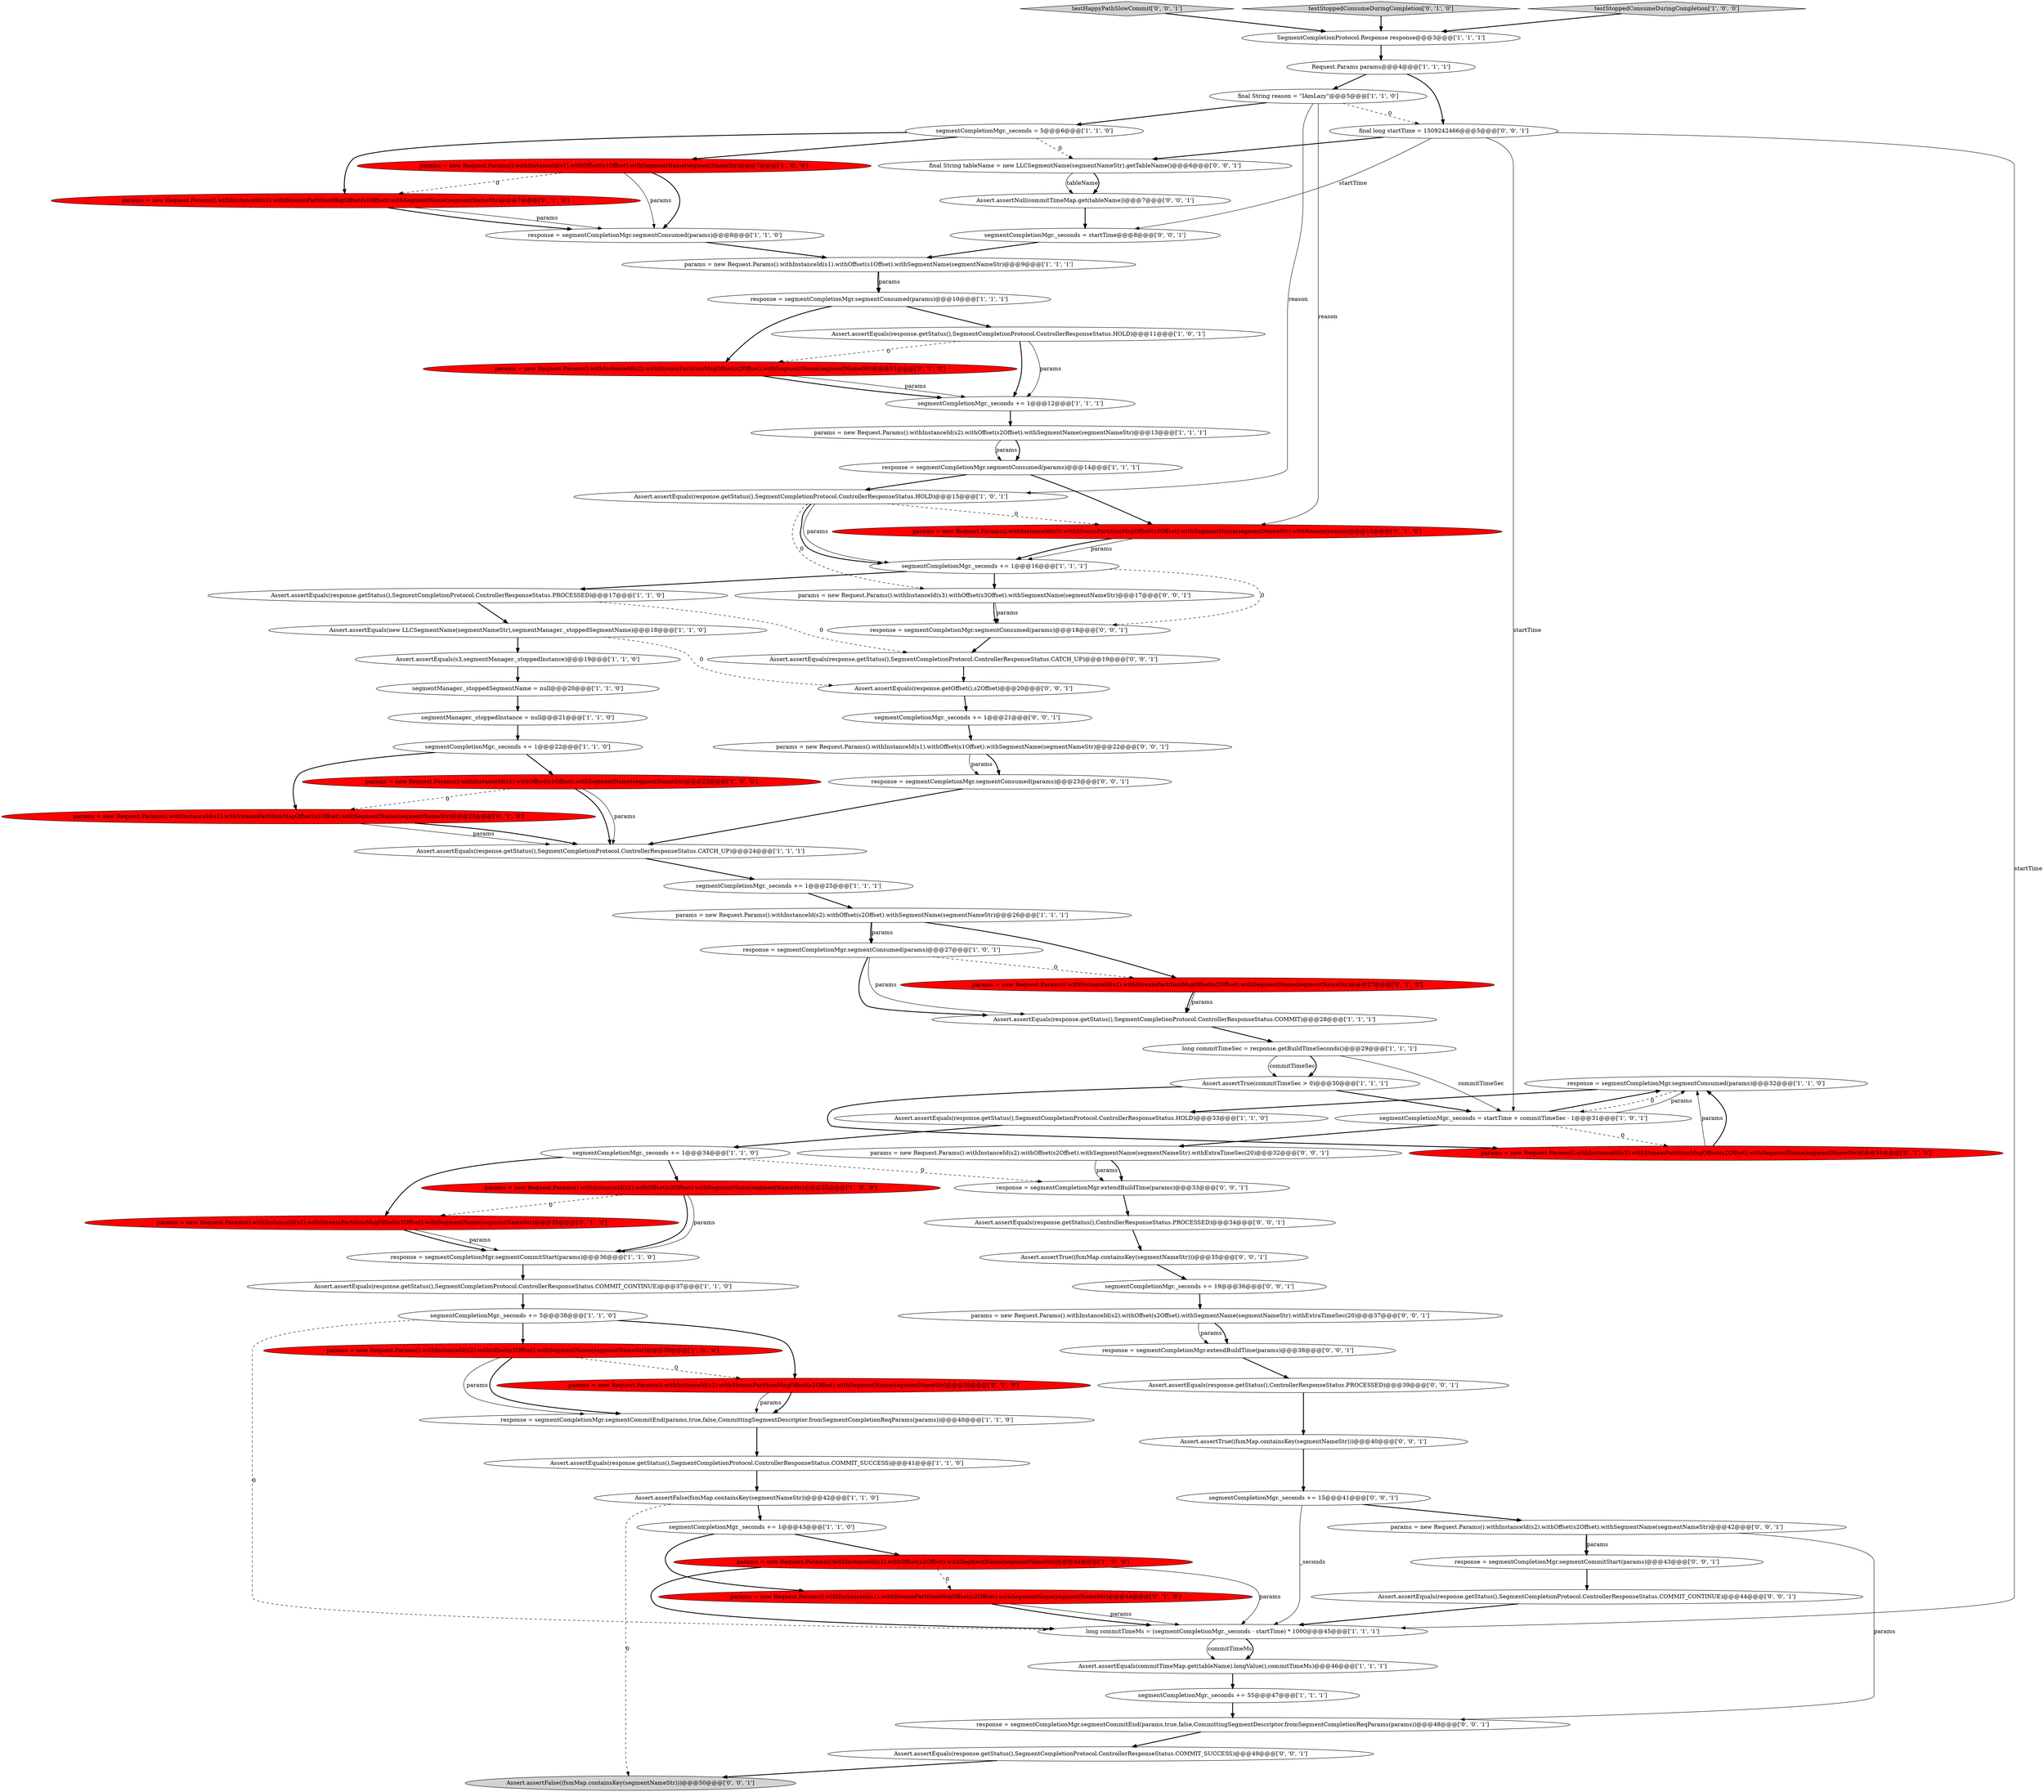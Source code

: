 digraph {
41 [style = filled, label = "response = segmentCompletionMgr.segmentConsumed(params)@@@32@@@['1', '1', '0']", fillcolor = white, shape = ellipse image = "AAA0AAABBB1BBB"];
11 [style = filled, label = "Assert.assertEquals(new LLCSegmentName(segmentNameStr),segmentManager._stoppedSegmentName)@@@18@@@['1', '1', '0']", fillcolor = white, shape = ellipse image = "AAA0AAABBB1BBB"];
7 [style = filled, label = "response = segmentCompletionMgr.segmentCommitStart(params)@@@36@@@['1', '1', '0']", fillcolor = white, shape = ellipse image = "AAA0AAABBB1BBB"];
24 [style = filled, label = "Assert.assertEquals(response.getStatus(),SegmentCompletionProtocol.ControllerResponseStatus.HOLD)@@@33@@@['1', '1', '0']", fillcolor = white, shape = ellipse image = "AAA0AAABBB1BBB"];
29 [style = filled, label = "Assert.assertEquals(response.getStatus(),SegmentCompletionProtocol.ControllerResponseStatus.PROCESSED)@@@17@@@['1', '1', '0']", fillcolor = white, shape = ellipse image = "AAA0AAABBB1BBB"];
21 [style = filled, label = "params = new Request.Params().withInstanceId(s2).withOffset(s2Offset).withSegmentName(segmentNameStr)@@@13@@@['1', '1', '1']", fillcolor = white, shape = ellipse image = "AAA0AAABBB1BBB"];
12 [style = filled, label = "final String reason = \"IAmLazy\"@@@5@@@['1', '1', '0']", fillcolor = white, shape = ellipse image = "AAA0AAABBB1BBB"];
70 [style = filled, label = "response = segmentCompletionMgr.segmentConsumed(params)@@@23@@@['0', '0', '1']", fillcolor = white, shape = ellipse image = "AAA0AAABBB3BBB"];
77 [style = filled, label = "testHappyPathSlowCommit['0', '0', '1']", fillcolor = lightgray, shape = diamond image = "AAA0AAABBB3BBB"];
48 [style = filled, label = "params = new Request.Params().withInstanceId(s2).withStreamPartitionMsgOffset(s2Offset).withSegmentName(segmentNameStr)@@@27@@@['0', '1', '0']", fillcolor = red, shape = ellipse image = "AAA1AAABBB2BBB"];
6 [style = filled, label = "segmentCompletionMgr._seconds = 5@@@6@@@['1', '1', '0']", fillcolor = white, shape = ellipse image = "AAA0AAABBB1BBB"];
27 [style = filled, label = "response = segmentCompletionMgr.segmentConsumed(params)@@@14@@@['1', '1', '1']", fillcolor = white, shape = ellipse image = "AAA0AAABBB1BBB"];
14 [style = filled, label = "params = new Request.Params().withInstanceId(s2).withOffset(s2Offset).withSegmentName(segmentNameStr)@@@35@@@['1', '0', '0']", fillcolor = red, shape = ellipse image = "AAA1AAABBB1BBB"];
40 [style = filled, label = "segmentCompletionMgr._seconds += 5@@@38@@@['1', '1', '0']", fillcolor = white, shape = ellipse image = "AAA0AAABBB1BBB"];
44 [style = filled, label = "params = new Request.Params().withInstanceId(s1).withOffset(s1Offset).withSegmentName(segmentNameStr)@@@23@@@['1', '0', '0']", fillcolor = red, shape = ellipse image = "AAA1AAABBB1BBB"];
26 [style = filled, label = "long commitTimeSec = response.getBuildTimeSeconds()@@@29@@@['1', '1', '1']", fillcolor = white, shape = ellipse image = "AAA0AAABBB1BBB"];
36 [style = filled, label = "params = new Request.Params().withInstanceId(s1).withOffset(s1Offset).withSegmentName(segmentNameStr)@@@7@@@['1', '0', '0']", fillcolor = red, shape = ellipse image = "AAA1AAABBB1BBB"];
63 [style = filled, label = "response = segmentCompletionMgr.segmentCommitEnd(params,true,false,CommittingSegmentDescriptor.fromSegmentCompletionReqParams(params))@@@48@@@['0', '0', '1']", fillcolor = white, shape = ellipse image = "AAA0AAABBB3BBB"];
17 [style = filled, label = "segmentCompletionMgr._seconds += 1@@@12@@@['1', '1', '1']", fillcolor = white, shape = ellipse image = "AAA0AAABBB1BBB"];
37 [style = filled, label = "SegmentCompletionProtocol.Response response@@@3@@@['1', '1', '1']", fillcolor = white, shape = ellipse image = "AAA0AAABBB1BBB"];
19 [style = filled, label = "segmentCompletionMgr._seconds += 1@@@25@@@['1', '1', '1']", fillcolor = white, shape = ellipse image = "AAA0AAABBB1BBB"];
61 [style = filled, label = "Assert.assertEquals(response.getOffset(),s2Offset)@@@20@@@['0', '0', '1']", fillcolor = white, shape = ellipse image = "AAA0AAABBB3BBB"];
76 [style = filled, label = "Assert.assertEquals(response.getStatus(),SegmentCompletionProtocol.ControllerResponseStatus.COMMIT_CONTINUE)@@@44@@@['0', '0', '1']", fillcolor = white, shape = ellipse image = "AAA0AAABBB3BBB"];
82 [style = filled, label = "Assert.assertFalse((fsmMap.containsKey(segmentNameStr)))@@@50@@@['0', '0', '1']", fillcolor = lightgray, shape = ellipse image = "AAA0AAABBB3BBB"];
22 [style = filled, label = "segmentManager._stoppedInstance = null@@@21@@@['1', '1', '0']", fillcolor = white, shape = ellipse image = "AAA0AAABBB1BBB"];
52 [style = filled, label = "params = new Request.Params().withInstanceId(s2).withStreamPartitionMsgOffset(s2Offset).withSegmentName(segmentNameStr)@@@39@@@['0', '1', '0']", fillcolor = red, shape = ellipse image = "AAA1AAABBB2BBB"];
62 [style = filled, label = "Assert.assertTrue((fsmMap.containsKey(segmentNameStr)))@@@40@@@['0', '0', '1']", fillcolor = white, shape = ellipse image = "AAA0AAABBB3BBB"];
53 [style = filled, label = "testStoppedConsumeDuringCompletion['0', '1', '0']", fillcolor = lightgray, shape = diamond image = "AAA0AAABBB2BBB"];
66 [style = filled, label = "segmentCompletionMgr._seconds += 1@@@21@@@['0', '0', '1']", fillcolor = white, shape = ellipse image = "AAA0AAABBB3BBB"];
60 [style = filled, label = "response = segmentCompletionMgr.segmentCommitStart(params)@@@43@@@['0', '0', '1']", fillcolor = white, shape = ellipse image = "AAA0AAABBB3BBB"];
47 [style = filled, label = "params = new Request.Params().withInstanceId(s1).withStreamPartitionMsgOffset(s1Offset).withSegmentName(segmentNameStr)@@@7@@@['0', '1', '0']", fillcolor = red, shape = ellipse image = "AAA1AAABBB2BBB"];
34 [style = filled, label = "segmentManager._stoppedSegmentName = null@@@20@@@['1', '1', '0']", fillcolor = white, shape = ellipse image = "AAA0AAABBB1BBB"];
1 [style = filled, label = "segmentCompletionMgr._seconds += 1@@@16@@@['1', '1', '1']", fillcolor = white, shape = ellipse image = "AAA0AAABBB1BBB"];
25 [style = filled, label = "params = new Request.Params().withInstanceId(s2).withOffset(s2Offset).withSegmentName(segmentNameStr)@@@39@@@['1', '0', '0']", fillcolor = red, shape = ellipse image = "AAA1AAABBB1BBB"];
32 [style = filled, label = "Assert.assertEquals(response.getStatus(),SegmentCompletionProtocol.ControllerResponseStatus.HOLD)@@@11@@@['1', '0', '1']", fillcolor = white, shape = ellipse image = "AAA0AAABBB1BBB"];
43 [style = filled, label = "response = segmentCompletionMgr.segmentConsumed(params)@@@27@@@['1', '0', '1']", fillcolor = white, shape = ellipse image = "AAA0AAABBB1BBB"];
75 [style = filled, label = "response = segmentCompletionMgr.segmentConsumed(params)@@@18@@@['0', '0', '1']", fillcolor = white, shape = ellipse image = "AAA0AAABBB3BBB"];
5 [style = filled, label = "params = new Request.Params().withInstanceId(s1).withOffset(s1Offset).withSegmentName(segmentNameStr)@@@9@@@['1', '1', '1']", fillcolor = white, shape = ellipse image = "AAA0AAABBB1BBB"];
13 [style = filled, label = "Assert.assertTrue(commitTimeSec > 0)@@@30@@@['1', '1', '1']", fillcolor = white, shape = ellipse image = "AAA0AAABBB1BBB"];
67 [style = filled, label = "params = new Request.Params().withInstanceId(s3).withOffset(s3Offset).withSegmentName(segmentNameStr)@@@17@@@['0', '0', '1']", fillcolor = white, shape = ellipse image = "AAA0AAABBB3BBB"];
55 [style = filled, label = "params = new Request.Params().withInstanceId(s1).withStreamPartitionMsgOffset(s2Offset).withSegmentName(segmentNameStr)@@@44@@@['0', '1', '0']", fillcolor = red, shape = ellipse image = "AAA1AAABBB2BBB"];
83 [style = filled, label = "final long startTime = 1509242466@@@5@@@['0', '0', '1']", fillcolor = white, shape = ellipse image = "AAA0AAABBB3BBB"];
10 [style = filled, label = "Assert.assertEquals(response.getStatus(),SegmentCompletionProtocol.ControllerResponseStatus.COMMIT)@@@28@@@['1', '1', '1']", fillcolor = white, shape = ellipse image = "AAA0AAABBB1BBB"];
51 [style = filled, label = "params = new Request.Params().withInstanceId(s3).withStreamPartitionMsgOffset(s2Offset).withSegmentName(segmentNameStr)@@@31@@@['0', '1', '0']", fillcolor = red, shape = ellipse image = "AAA1AAABBB2BBB"];
9 [style = filled, label = "testStoppedConsumeDuringCompletion['1', '0', '0']", fillcolor = lightgray, shape = diamond image = "AAA0AAABBB1BBB"];
68 [style = filled, label = "params = new Request.Params().withInstanceId(s1).withOffset(s1Offset).withSegmentName(segmentNameStr)@@@22@@@['0', '0', '1']", fillcolor = white, shape = ellipse image = "AAA0AAABBB3BBB"];
72 [style = filled, label = "Assert.assertEquals(response.getStatus(),ControllerResponseStatus.PROCESSED)@@@39@@@['0', '0', '1']", fillcolor = white, shape = ellipse image = "AAA0AAABBB3BBB"];
8 [style = filled, label = "Assert.assertEquals(response.getStatus(),SegmentCompletionProtocol.ControllerResponseStatus.COMMIT_CONTINUE)@@@37@@@['1', '1', '0']", fillcolor = white, shape = ellipse image = "AAA0AAABBB1BBB"];
35 [style = filled, label = "segmentCompletionMgr._seconds += 1@@@34@@@['1', '1', '0']", fillcolor = white, shape = ellipse image = "AAA0AAABBB1BBB"];
23 [style = filled, label = "segmentCompletionMgr._seconds += 1@@@22@@@['1', '1', '0']", fillcolor = white, shape = ellipse image = "AAA0AAABBB1BBB"];
0 [style = filled, label = "Assert.assertFalse(fsmMap.containsKey(segmentNameStr))@@@42@@@['1', '1', '0']", fillcolor = white, shape = ellipse image = "AAA0AAABBB1BBB"];
4 [style = filled, label = "long commitTimeMs = (segmentCompletionMgr._seconds - startTime) * 1000@@@45@@@['1', '1', '1']", fillcolor = white, shape = ellipse image = "AAA0AAABBB1BBB"];
65 [style = filled, label = "response = segmentCompletionMgr.extendBuildTime(params)@@@38@@@['0', '0', '1']", fillcolor = white, shape = ellipse image = "AAA0AAABBB3BBB"];
42 [style = filled, label = "segmentCompletionMgr._seconds += 55@@@47@@@['1', '1', '1']", fillcolor = white, shape = ellipse image = "AAA0AAABBB1BBB"];
71 [style = filled, label = "Assert.assertTrue((fsmMap.containsKey(segmentNameStr)))@@@35@@@['0', '0', '1']", fillcolor = white, shape = ellipse image = "AAA0AAABBB3BBB"];
56 [style = filled, label = "Assert.assertEquals(response.getStatus(),SegmentCompletionProtocol.ControllerResponseStatus.COMMIT_SUCCESS)@@@49@@@['0', '0', '1']", fillcolor = white, shape = ellipse image = "AAA0AAABBB3BBB"];
33 [style = filled, label = "params = new Request.Params().withInstanceId(s1).withOffset(s2Offset).withSegmentName(segmentNameStr)@@@44@@@['1', '0', '0']", fillcolor = red, shape = ellipse image = "AAA1AAABBB1BBB"];
16 [style = filled, label = "Assert.assertEquals(response.getStatus(),SegmentCompletionProtocol.ControllerResponseStatus.COMMIT_SUCCESS)@@@41@@@['1', '1', '0']", fillcolor = white, shape = ellipse image = "AAA0AAABBB1BBB"];
50 [style = filled, label = "params = new Request.Params().withInstanceId(s1).withStreamPartitionMsgOffset(s1Offset).withSegmentName(segmentNameStr)@@@23@@@['0', '1', '0']", fillcolor = red, shape = ellipse image = "AAA1AAABBB2BBB"];
46 [style = filled, label = "params = new Request.Params().withInstanceId(s3).withStreamPartitionMsgOffset(s3Offset).withSegmentName(segmentNameStr).withReason(reason)@@@15@@@['0', '1', '0']", fillcolor = red, shape = ellipse image = "AAA1AAABBB2BBB"];
30 [style = filled, label = "response = segmentCompletionMgr.segmentCommitEnd(params,true,false,CommittingSegmentDescriptor.fromSegmentCompletionReqParams(params))@@@40@@@['1', '1', '0']", fillcolor = white, shape = ellipse image = "AAA0AAABBB1BBB"];
64 [style = filled, label = "final String tableName = new LLCSegmentName(segmentNameStr).getTableName()@@@6@@@['0', '0', '1']", fillcolor = white, shape = ellipse image = "AAA0AAABBB3BBB"];
69 [style = filled, label = "Assert.assertEquals(response.getStatus(),ControllerResponseStatus.PROCESSED)@@@34@@@['0', '0', '1']", fillcolor = white, shape = ellipse image = "AAA0AAABBB3BBB"];
81 [style = filled, label = "Assert.assertEquals(response.getStatus(),SegmentCompletionProtocol.ControllerResponseStatus.CATCH_UP)@@@19@@@['0', '0', '1']", fillcolor = white, shape = ellipse image = "AAA0AAABBB3BBB"];
45 [style = filled, label = "params = new Request.Params().withInstanceId(s2).withOffset(s2Offset).withSegmentName(segmentNameStr)@@@26@@@['1', '1', '1']", fillcolor = white, shape = ellipse image = "AAA0AAABBB1BBB"];
74 [style = filled, label = "response = segmentCompletionMgr.extendBuildTime(params)@@@33@@@['0', '0', '1']", fillcolor = white, shape = ellipse image = "AAA0AAABBB3BBB"];
49 [style = filled, label = "params = new Request.Params().withInstanceId(s2).withStreamPartitionMsgOffset(s2Offset).withSegmentName(segmentNameStr)@@@11@@@['0', '1', '0']", fillcolor = red, shape = ellipse image = "AAA1AAABBB2BBB"];
79 [style = filled, label = "segmentCompletionMgr._seconds += 15@@@41@@@['0', '0', '1']", fillcolor = white, shape = ellipse image = "AAA0AAABBB3BBB"];
18 [style = filled, label = "Assert.assertEquals(s3,segmentManager._stoppedInstance)@@@19@@@['1', '1', '0']", fillcolor = white, shape = ellipse image = "AAA0AAABBB1BBB"];
59 [style = filled, label = "params = new Request.Params().withInstanceId(s2).withOffset(s2Offset).withSegmentName(segmentNameStr).withExtraTimeSec(20)@@@32@@@['0', '0', '1']", fillcolor = white, shape = ellipse image = "AAA0AAABBB3BBB"];
20 [style = filled, label = "response = segmentCompletionMgr.segmentConsumed(params)@@@8@@@['1', '1', '0']", fillcolor = white, shape = ellipse image = "AAA0AAABBB1BBB"];
2 [style = filled, label = "segmentCompletionMgr._seconds = startTime + commitTimeSec - 1@@@31@@@['1', '0', '1']", fillcolor = white, shape = ellipse image = "AAA0AAABBB1BBB"];
28 [style = filled, label = "Assert.assertEquals(commitTimeMap.get(tableName).longValue(),commitTimeMs)@@@46@@@['1', '1', '1']", fillcolor = white, shape = ellipse image = "AAA0AAABBB1BBB"];
31 [style = filled, label = "response = segmentCompletionMgr.segmentConsumed(params)@@@10@@@['1', '1', '1']", fillcolor = white, shape = ellipse image = "AAA0AAABBB1BBB"];
39 [style = filled, label = "Assert.assertEquals(response.getStatus(),SegmentCompletionProtocol.ControllerResponseStatus.HOLD)@@@15@@@['1', '0', '1']", fillcolor = white, shape = ellipse image = "AAA0AAABBB1BBB"];
73 [style = filled, label = "params = new Request.Params().withInstanceId(s2).withOffset(s2Offset).withSegmentName(segmentNameStr)@@@42@@@['0', '0', '1']", fillcolor = white, shape = ellipse image = "AAA0AAABBB3BBB"];
3 [style = filled, label = "Request.Params params@@@4@@@['1', '1', '1']", fillcolor = white, shape = ellipse image = "AAA0AAABBB1BBB"];
54 [style = filled, label = "params = new Request.Params().withInstanceId(s2).withStreamPartitionMsgOffset(s2Offset).withSegmentName(segmentNameStr)@@@35@@@['0', '1', '0']", fillcolor = red, shape = ellipse image = "AAA1AAABBB2BBB"];
57 [style = filled, label = "params = new Request.Params().withInstanceId(s2).withOffset(s2Offset).withSegmentName(segmentNameStr).withExtraTimeSec(20)@@@37@@@['0', '0', '1']", fillcolor = white, shape = ellipse image = "AAA0AAABBB3BBB"];
58 [style = filled, label = "segmentCompletionMgr._seconds = startTime@@@8@@@['0', '0', '1']", fillcolor = white, shape = ellipse image = "AAA0AAABBB3BBB"];
38 [style = filled, label = "segmentCompletionMgr._seconds += 1@@@43@@@['1', '1', '0']", fillcolor = white, shape = ellipse image = "AAA0AAABBB1BBB"];
80 [style = filled, label = "segmentCompletionMgr._seconds += 19@@@36@@@['0', '0', '1']", fillcolor = white, shape = ellipse image = "AAA0AAABBB3BBB"];
15 [style = filled, label = "Assert.assertEquals(response.getStatus(),SegmentCompletionProtocol.ControllerResponseStatus.CATCH_UP)@@@24@@@['1', '1', '1']", fillcolor = white, shape = ellipse image = "AAA0AAABBB1BBB"];
78 [style = filled, label = "Assert.assertNull(commitTimeMap.get(tableName))@@@7@@@['0', '0', '1']", fillcolor = white, shape = ellipse image = "AAA0AAABBB3BBB"];
74->69 [style = bold, label=""];
1->67 [style = bold, label=""];
16->0 [style = bold, label=""];
61->66 [style = bold, label=""];
50->15 [style = solid, label="params"];
12->39 [style = solid, label="reason"];
41->2 [style = dashed, label="0"];
25->30 [style = bold, label=""];
44->15 [style = bold, label=""];
40->25 [style = bold, label=""];
29->81 [style = dashed, label="0"];
63->56 [style = bold, label=""];
7->8 [style = bold, label=""];
45->48 [style = bold, label=""];
8->40 [style = bold, label=""];
36->20 [style = bold, label=""];
9->37 [style = bold, label=""];
0->82 [style = dashed, label="0"];
37->3 [style = bold, label=""];
14->7 [style = bold, label=""];
13->51 [style = bold, label=""];
26->13 [style = solid, label="commitTimeSec"];
45->43 [style = bold, label=""];
49->17 [style = solid, label="params"];
76->4 [style = bold, label=""];
57->65 [style = solid, label="params"];
47->20 [style = solid, label="params"];
80->57 [style = bold, label=""];
70->15 [style = bold, label=""];
12->46 [style = solid, label="reason"];
48->10 [style = bold, label=""];
2->59 [style = bold, label=""];
77->37 [style = bold, label=""];
67->75 [style = solid, label="params"];
32->17 [style = solid, label="params"];
83->64 [style = bold, label=""];
28->42 [style = bold, label=""];
78->58 [style = bold, label=""];
14->7 [style = solid, label="params"];
17->21 [style = bold, label=""];
73->60 [style = bold, label=""];
38->55 [style = bold, label=""];
23->44 [style = bold, label=""];
25->52 [style = dashed, label="0"];
40->4 [style = dashed, label="0"];
35->54 [style = bold, label=""];
40->52 [style = bold, label=""];
33->4 [style = solid, label="params"];
44->50 [style = dashed, label="0"];
62->79 [style = bold, label=""];
68->70 [style = bold, label=""];
4->28 [style = solid, label="commitTimeMs"];
25->30 [style = solid, label="params"];
10->26 [style = bold, label=""];
39->67 [style = dashed, label="0"];
22->23 [style = bold, label=""];
11->18 [style = bold, label=""];
26->13 [style = bold, label=""];
0->38 [style = bold, label=""];
73->63 [style = solid, label="params"];
64->78 [style = solid, label="tableName"];
2->41 [style = solid, label="params"];
27->46 [style = bold, label=""];
65->72 [style = bold, label=""];
3->83 [style = bold, label=""];
73->60 [style = solid, label="params"];
43->10 [style = bold, label=""];
56->82 [style = bold, label=""];
49->17 [style = bold, label=""];
57->65 [style = bold, label=""];
38->33 [style = bold, label=""];
2->51 [style = dashed, label="0"];
6->47 [style = bold, label=""];
32->17 [style = bold, label=""];
39->46 [style = dashed, label="0"];
29->11 [style = bold, label=""];
2->41 [style = bold, label=""];
59->74 [style = solid, label="params"];
6->64 [style = dashed, label="0"];
54->7 [style = bold, label=""];
67->75 [style = bold, label=""];
21->27 [style = bold, label=""];
18->34 [style = bold, label=""];
31->32 [style = bold, label=""];
33->55 [style = dashed, label="0"];
33->4 [style = bold, label=""];
39->1 [style = solid, label="params"];
31->49 [style = bold, label=""];
3->12 [style = bold, label=""];
15->19 [style = bold, label=""];
35->14 [style = bold, label=""];
79->4 [style = solid, label="_seconds"];
36->47 [style = dashed, label="0"];
42->63 [style = bold, label=""];
43->10 [style = solid, label="params"];
53->37 [style = bold, label=""];
27->39 [style = bold, label=""];
19->45 [style = bold, label=""];
44->15 [style = solid, label="params"];
71->80 [style = bold, label=""];
45->43 [style = solid, label="params"];
83->2 [style = solid, label="startTime"];
32->49 [style = dashed, label="0"];
68->70 [style = solid, label="params"];
64->78 [style = bold, label=""];
26->2 [style = solid, label="commitTimeSec"];
51->41 [style = solid, label="params"];
39->1 [style = bold, label=""];
14->54 [style = dashed, label="0"];
1->75 [style = dashed, label="0"];
50->15 [style = bold, label=""];
1->29 [style = bold, label=""];
75->81 [style = bold, label=""];
36->20 [style = solid, label="params"];
23->50 [style = bold, label=""];
13->2 [style = bold, label=""];
35->74 [style = dashed, label="0"];
72->62 [style = bold, label=""];
41->24 [style = bold, label=""];
55->4 [style = solid, label="params"];
24->35 [style = bold, label=""];
60->76 [style = bold, label=""];
66->68 [style = bold, label=""];
83->58 [style = solid, label="startTime"];
21->27 [style = solid, label="params"];
5->31 [style = solid, label="params"];
59->74 [style = bold, label=""];
12->6 [style = bold, label=""];
6->36 [style = bold, label=""];
79->73 [style = bold, label=""];
46->1 [style = solid, label="params"];
4->28 [style = bold, label=""];
43->48 [style = dashed, label="0"];
34->22 [style = bold, label=""];
20->5 [style = bold, label=""];
48->10 [style = solid, label="params"];
12->83 [style = dashed, label="0"];
69->71 [style = bold, label=""];
55->4 [style = bold, label=""];
5->31 [style = bold, label=""];
46->1 [style = bold, label=""];
47->20 [style = bold, label=""];
58->5 [style = bold, label=""];
11->61 [style = dashed, label="0"];
81->61 [style = bold, label=""];
54->7 [style = solid, label="params"];
30->16 [style = bold, label=""];
51->41 [style = bold, label=""];
52->30 [style = bold, label=""];
52->30 [style = solid, label="params"];
83->4 [style = solid, label="startTime"];
}
